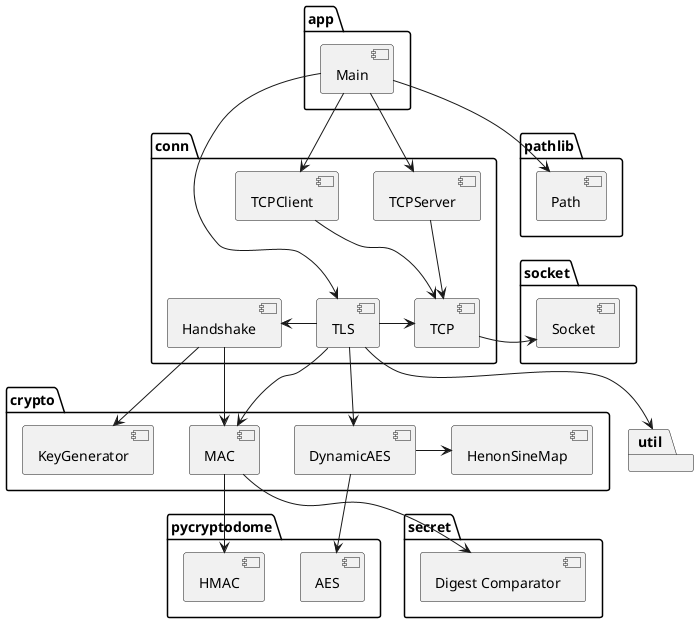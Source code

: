 @startuml "Implementasi"
package "conn" {
  [TCPServer] -down-> [TCP]
  [TCPClient] -down-> [TCP]
  [TLS] -right-> [TCP]
  [TLS] -left-> [Handshake]
}

package "crypto" {
  [DynamicAES]
  [MAC]
  [DynamicAES] -> [HenonSineMap]
  [KeyGenerator]
}

package "socket" {
  [Socket] 
}

package "secret" {
  [Digest Comparator]
}

package "pycryptodome" {
  [AES]
  [HMAC]
}

package "app" {
  [Main]
}

package "pathlib" {
  [Path]
}

package "util" {
}

Main -down-> Path
Main -down-> TCPServer
Main -down-> TCPClient
Main -down-> TLS
TLS -down-> DynamicAES
TCP -> Socket
Handshake -> KeyGenerator
Handshake -down-> MAC
TLS -down-> MAC
DynamicAES -down-> AES
MAC -down-> HMAC
MAC -down-> [Digest Comparator]
TLS -down-> util

@enduml